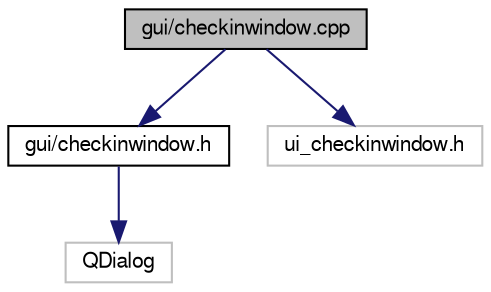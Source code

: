 digraph "gui/checkinwindow.cpp"
{
  edge [fontname="FreeSans",fontsize="10",labelfontname="FreeSans",labelfontsize="10"];
  node [fontname="FreeSans",fontsize="10",shape=record];
  Node0 [label="gui/checkinwindow.cpp",height=0.2,width=0.4,color="black", fillcolor="grey75", style="filled", fontcolor="black"];
  Node0 -> Node1 [color="midnightblue",fontsize="10",style="solid",fontname="FreeSans"];
  Node1 [label="gui/checkinwindow.h",height=0.2,width=0.4,color="black", fillcolor="white", style="filled",URL="$checkinwindow_8h.html"];
  Node1 -> Node2 [color="midnightblue",fontsize="10",style="solid",fontname="FreeSans"];
  Node2 [label="QDialog",height=0.2,width=0.4,color="grey75", fillcolor="white", style="filled"];
  Node0 -> Node3 [color="midnightblue",fontsize="10",style="solid",fontname="FreeSans"];
  Node3 [label="ui_checkinwindow.h",height=0.2,width=0.4,color="grey75", fillcolor="white", style="filled"];
}
